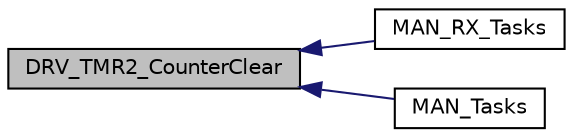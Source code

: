 digraph "DRV_TMR2_CounterClear"
{
  edge [fontname="Helvetica",fontsize="10",labelfontname="Helvetica",labelfontsize="10"];
  node [fontname="Helvetica",fontsize="10",shape=record];
  rankdir="LR";
  Node298 [label="DRV_TMR2_CounterClear",height=0.2,width=0.4,color="black", fillcolor="grey75", style="filled", fontcolor="black"];
  Node298 -> Node299 [dir="back",color="midnightblue",fontsize="10",style="solid",fontname="Helvetica"];
  Node299 [label="MAN_RX_Tasks",height=0.2,width=0.4,color="black", fillcolor="white", style="filled",URL="$man_8h.html#afe8669f869fe797af01b4f4793cb2669"];
  Node298 -> Node300 [dir="back",color="midnightblue",fontsize="10",style="solid",fontname="Helvetica"];
  Node300 [label="MAN_Tasks",height=0.2,width=0.4,color="black", fillcolor="white", style="filled",URL="$man_8h.html#aee1e768706fd21921cca7b874ff4f232"];
}
